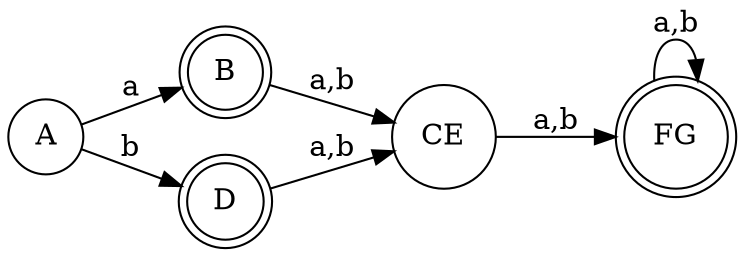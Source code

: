 digraph finite_state_machine {
        rankdir=LR;
        size="8,5"
        node [shape = doublecircle]; B D FG ;
        node [shape = circle];
        A -> B [ label = "a" ];
        A -> D [ label = "b" ];
	B -> CE [ label = "a,b" ];
	D -> CE [ label = "a,b" ];
	CE -> FG [ label = "a,b" ];
	FG -> FG [ label = "a,b" ]
}
